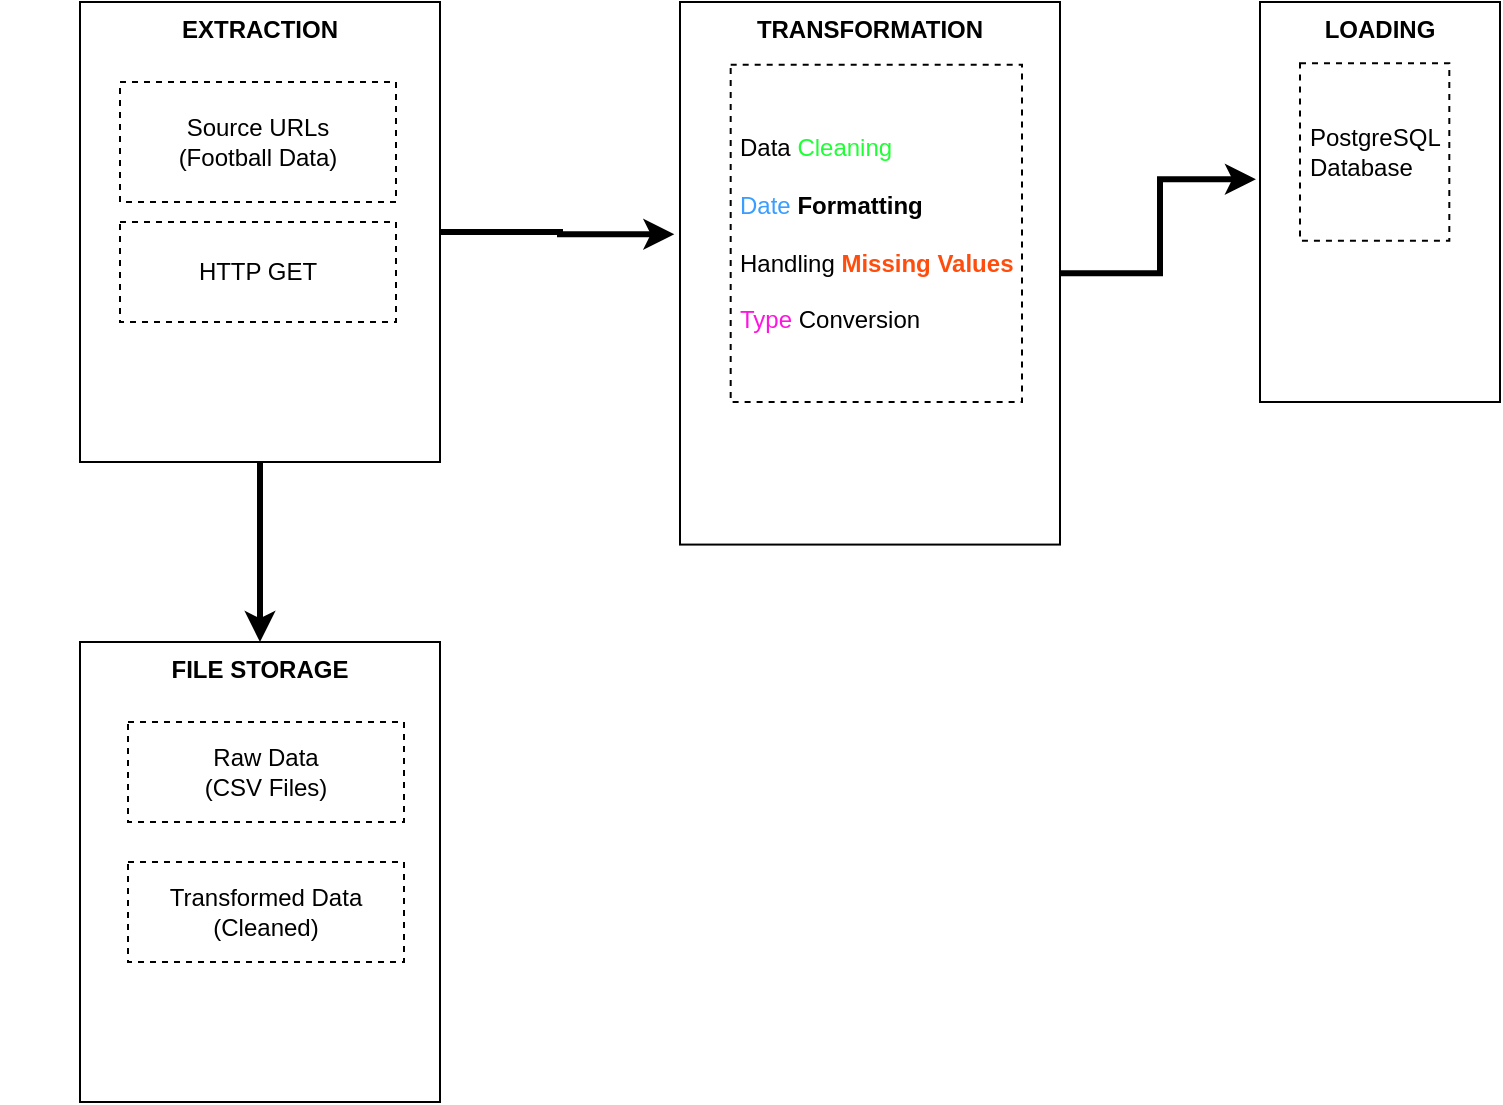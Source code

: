 <mxfile version="24.7.17">
  <diagram name="Page-1" id="n3B5YkHSr50NVOGglDGO">
    <mxGraphModel dx="1042" dy="565" grid="1" gridSize="10" guides="1" tooltips="1" connect="1" arrows="1" fold="1" page="1" pageScale="1" pageWidth="850" pageHeight="1100" math="0" shadow="0">
      <root>
        <mxCell id="0" />
        <mxCell id="1" parent="0" />
        <mxCell id="dVjfEOFco5szU3zNAtqy-5" value="" style="group" vertex="1" connectable="0" parent="1">
          <mxGeometry y="30" width="220" height="230" as="geometry" />
        </mxCell>
        <mxCell id="dVjfEOFco5szU3zNAtqy-2" value="&lt;b&gt;EXTRACTION&lt;/b&gt;" style="rounded=0;whiteSpace=wrap;html=1;strokeWidth=1;verticalAlign=top;" vertex="1" parent="dVjfEOFco5szU3zNAtqy-5">
          <mxGeometry x="40" width="180" height="230" as="geometry" />
        </mxCell>
        <mxCell id="dVjfEOFco5szU3zNAtqy-3" value="Source URLs&lt;div&gt;(Football Data)&lt;/div&gt;" style="rounded=0;whiteSpace=wrap;html=1;dashed=1;" vertex="1" parent="dVjfEOFco5szU3zNAtqy-5">
          <mxGeometry x="60" y="40" width="138" height="60" as="geometry" />
        </mxCell>
        <mxCell id="dVjfEOFco5szU3zNAtqy-4" value="HTTP GET" style="rounded=0;whiteSpace=wrap;html=1;dashed=1;" vertex="1" parent="dVjfEOFco5szU3zNAtqy-5">
          <mxGeometry x="60" y="110" width="138" height="50" as="geometry" />
        </mxCell>
        <mxCell id="dVjfEOFco5szU3zNAtqy-32" value="" style="shape=image;imageAspect=0;aspect=fixed;verticalLabelPosition=bottom;verticalAlign=top;image=https://th.bing.com/th/id/OIP.Khm0PmHiz_0EzhnlcY4dzgHaHa?w=2048&amp;h=2048&amp;rs=1&amp;pid=ImgDetMain;" vertex="1" parent="dVjfEOFco5szU3zNAtqy-5">
          <mxGeometry x="148" y="170" width="50" height="50" as="geometry" />
        </mxCell>
        <mxCell id="dVjfEOFco5szU3zNAtqy-33" value="" style="shape=image;imageAspect=0;aspect=fixed;verticalLabelPosition=bottom;verticalAlign=top;image=https://cdn.icon-icons.com/icons2/2415/PNG/512/python_original_logo_icon_146381.png;" vertex="1" parent="dVjfEOFco5szU3zNAtqy-5">
          <mxGeometry x="98" y="170" width="50" height="50" as="geometry" />
        </mxCell>
        <mxCell id="dVjfEOFco5szU3zNAtqy-6" value="" style="group" vertex="1" connectable="0" parent="1">
          <mxGeometry x="40" y="350" width="180" height="230" as="geometry" />
        </mxCell>
        <mxCell id="dVjfEOFco5szU3zNAtqy-7" value="&lt;b&gt;FILE STORAGE&lt;/b&gt;" style="rounded=0;whiteSpace=wrap;html=1;strokeWidth=1;verticalAlign=top;" vertex="1" parent="dVjfEOFco5szU3zNAtqy-6">
          <mxGeometry width="180" height="230" as="geometry" />
        </mxCell>
        <mxCell id="dVjfEOFco5szU3zNAtqy-8" value="&lt;span style=&quot;color: rgba(0, 0, 0, 0); font-family: monospace; font-size: 0px; text-align: start; text-wrap: nowrap;&quot;&gt;%3CmxGraphModel%3E%3Croot%3E%3CmxCell%20id%3D%220%22%2F%3E%3CmxCell%20id%3D%221%22%20parent%3D%220%22%2F%3E%3CmxCell%20id%3D%222%22%20value%3D%22%22%20style%3D%22group%22%20vertex%3D%221%22%20connectable%3D%220%22%20parent%3D%221%22%3E%3CmxGeometry%20x%3D%2270%22%20y%3D%2260%22%20width%3D%22150%22%20height%3D%22230%22%20as%3D%22geometry%22%2F%3E%3C%2FmxCell%3E%3CmxCell%20id%3D%223%22%20value%3D%22%26lt%3Bb%26gt%3BEXTRACTION%26lt%3B%2Fb%26gt%3B%22%20style%3D%22rounded%3D0%3BwhiteSpace%3Dwrap%3Bhtml%3D1%3BstrokeWidth%3D1%3BverticalAlign%3Dtop%3B%22%20vertex%3D%221%22%20parent%3D%222%22%3E%3CmxGeometry%20width%3D%22150%22%20height%3D%22230%22%20as%3D%22geometry%22%2F%3E%3C%2FmxCell%3E%3CmxCell%20id%3D%224%22%20value%3D%22Source%20URLs%26lt%3Bdiv%26gt%3B(Football%20Data)%26lt%3B%2Fdiv%26gt%3B%22%20style%3D%22rounded%3D0%3BwhiteSpace%3Dwrap%3Bhtml%3D1%3Bdashed%3D1%3B%22%20vertex%3D%221%22%20parent%3D%222%22%3E%3CmxGeometry%20x%3D%2220%22%20y%3D%2240%22%20width%3D%22115%22%20height%3D%2280%22%20as%3D%22geometry%22%2F%3E%3C%2FmxCell%3E%3CmxCell%20id%3D%225%22%20value%3D%22HTTP%20GET%22%20style%3D%22rounded%3D0%3BwhiteSpace%3Dwrap%3Bhtml%3D1%3Bdashed%3D1%3B%22%20vertex%3D%221%22%20parent%3D%222%22%3E%3CmxGeometry%20x%3D%2220%22%20y%3D%22150%22%20width%3D%22115%22%20height%3D%2260%22%20as%3D%22geometry%22%2F%3E%3C%2FmxCell%3E%3C%2Froot%3E%3C%2FmxGraphModel%3E&lt;/span&gt;Raw Data&lt;div&gt;(CSV Files)&lt;/div&gt;" style="rounded=0;whiteSpace=wrap;html=1;dashed=1;" vertex="1" parent="dVjfEOFco5szU3zNAtqy-6">
          <mxGeometry x="24" y="40" width="138" height="50" as="geometry" />
        </mxCell>
        <mxCell id="dVjfEOFco5szU3zNAtqy-9" value="Transformed Data&lt;div&gt;(Cleaned)&lt;/div&gt;" style="rounded=0;whiteSpace=wrap;html=1;dashed=1;" vertex="1" parent="dVjfEOFco5szU3zNAtqy-6">
          <mxGeometry x="24" y="110" width="138" height="50" as="geometry" />
        </mxCell>
        <mxCell id="dVjfEOFco5szU3zNAtqy-36" value="" style="shape=image;imageAspect=0;aspect=fixed;verticalLabelPosition=bottom;verticalAlign=top;image=https://th.bing.com/th/id/OIP.FZaKXBfueHSKBQM4B6p6eQHaHa?rs=1&amp;pid=ImgDetMain;" vertex="1" parent="dVjfEOFco5szU3zNAtqy-6">
          <mxGeometry x="110" y="170" width="40" height="40" as="geometry" />
        </mxCell>
        <mxCell id="dVjfEOFco5szU3zNAtqy-37" value="" style="shape=image;imageAspect=0;aspect=fixed;verticalLabelPosition=bottom;verticalAlign=top;image=https://th.bing.com/th/id/OIP.pJ7qwBWMkbrpWHaAzSSfywHaHa?rs=1&amp;pid=ImgDetMain;" vertex="1" parent="dVjfEOFco5szU3zNAtqy-6">
          <mxGeometry x="40" y="170" width="40" height="40" as="geometry" />
        </mxCell>
        <mxCell id="dVjfEOFco5szU3zNAtqy-10" style="edgeStyle=orthogonalEdgeStyle;rounded=0;orthogonalLoop=1;jettySize=auto;html=1;entryX=0.5;entryY=0;entryDx=0;entryDy=0;strokeWidth=3;" edge="1" parent="1" source="dVjfEOFco5szU3zNAtqy-2" target="dVjfEOFco5szU3zNAtqy-7">
          <mxGeometry relative="1" as="geometry" />
        </mxCell>
        <mxCell id="dVjfEOFco5szU3zNAtqy-11" value="" style="group" vertex="1" connectable="0" parent="1">
          <mxGeometry x="340" y="30" width="190" height="290" as="geometry" />
        </mxCell>
        <mxCell id="dVjfEOFco5szU3zNAtqy-12" value="&lt;b&gt;TRANSFORMATION&lt;/b&gt;" style="rounded=0;whiteSpace=wrap;html=1;strokeWidth=1;verticalAlign=top;" vertex="1" parent="dVjfEOFco5szU3zNAtqy-11">
          <mxGeometry width="190" height="271.29" as="geometry" />
        </mxCell>
        <mxCell id="dVjfEOFco5szU3zNAtqy-13" value="Data &lt;font color=&quot;#1fff35&quot;&gt;Cleaning&lt;/font&gt;&lt;div&gt;&lt;br&gt;&lt;div style=&quot;font-size: 12px;&quot;&gt;&lt;font color=&quot;#3b9dff&quot;&gt;Date &lt;/font&gt;&lt;b&gt;Formatting&lt;/b&gt;&lt;/div&gt;&lt;div style=&quot;font-size: 12px;&quot;&gt;&lt;br&gt;&lt;/div&gt;&lt;div style=&quot;font-size: 12px;&quot;&gt;Handling &lt;b&gt;&lt;font color=&quot;#ff4d0d&quot;&gt;Missing Values&lt;/font&gt;&lt;/b&gt;&lt;/div&gt;&lt;div style=&quot;font-size: 12px;&quot;&gt;&lt;br&gt;&lt;/div&gt;&lt;div style=&quot;font-size: 12px;&quot;&gt;&lt;font color=&quot;#ff14e0&quot;&gt;Type &lt;/font&gt;Conversion&lt;/div&gt;&lt;/div&gt;" style="rounded=0;whiteSpace=wrap;html=1;dashed=1;spacingTop=1;spacing=5;fontSize=12;align=left;" vertex="1" parent="dVjfEOFco5szU3zNAtqy-11">
          <mxGeometry x="25.34" y="31.35" width="145.66" height="168.65" as="geometry" />
        </mxCell>
        <mxCell id="dVjfEOFco5szU3zNAtqy-29" value="" style="shape=image;imageAspect=0;aspect=fixed;verticalLabelPosition=bottom;verticalAlign=top;image=https://th.bing.com/th/id/OIP.Khm0PmHiz_0EzhnlcY4dzgHaHa?w=2048&amp;h=2048&amp;rs=1&amp;pid=ImgDetMain;" vertex="1" parent="dVjfEOFco5szU3zNAtqy-11">
          <mxGeometry x="121" y="210" width="50" height="50" as="geometry" />
        </mxCell>
        <mxCell id="dVjfEOFco5szU3zNAtqy-31" value="" style="shape=image;imageAspect=0;aspect=fixed;verticalLabelPosition=bottom;verticalAlign=top;image=https://cdn.icon-icons.com/icons2/2415/PNG/512/python_original_logo_icon_146381.png;" vertex="1" parent="dVjfEOFco5szU3zNAtqy-11">
          <mxGeometry x="58" y="210" width="55" height="55" as="geometry" />
        </mxCell>
        <mxCell id="dVjfEOFco5szU3zNAtqy-35" value="" style="shape=image;imageAspect=0;aspect=fixed;verticalLabelPosition=bottom;verticalAlign=top;image=https://th.bing.com/th/id/R.3e98e9e20822e10aa3683e7e8b88e47f?rik=i3qJcWQwL9uFEQ&amp;pid=ImgRaw&amp;r=0;" vertex="1" parent="dVjfEOFco5szU3zNAtqy-11">
          <mxGeometry x="18" y="215" width="40" height="40" as="geometry" />
        </mxCell>
        <mxCell id="dVjfEOFco5szU3zNAtqy-21" style="edgeStyle=orthogonalEdgeStyle;rounded=0;orthogonalLoop=1;jettySize=auto;html=1;entryX=-0.015;entryY=0.428;entryDx=0;entryDy=0;entryPerimeter=0;strokeWidth=3;" edge="1" parent="1" source="dVjfEOFco5szU3zNAtqy-2" target="dVjfEOFco5szU3zNAtqy-12">
          <mxGeometry relative="1" as="geometry" />
        </mxCell>
        <mxCell id="dVjfEOFco5szU3zNAtqy-22" style="edgeStyle=orthogonalEdgeStyle;rounded=0;orthogonalLoop=1;jettySize=auto;html=1;entryX=-0.017;entryY=0.443;entryDx=0;entryDy=0;entryPerimeter=0;strokeWidth=3;" edge="1" parent="1" source="dVjfEOFco5szU3zNAtqy-12" target="dVjfEOFco5szU3zNAtqy-18">
          <mxGeometry relative="1" as="geometry" />
        </mxCell>
        <mxCell id="dVjfEOFco5szU3zNAtqy-18" value="&lt;b&gt;LOADING&lt;/b&gt;" style="rounded=0;whiteSpace=wrap;html=1;strokeWidth=1;verticalAlign=top;" vertex="1" parent="1">
          <mxGeometry x="630" y="30" width="120" height="200" as="geometry" />
        </mxCell>
        <mxCell id="dVjfEOFco5szU3zNAtqy-19" value="PostgreSQL Database" style="rounded=0;whiteSpace=wrap;html=1;dashed=1;spacingTop=1;spacing=5;fontSize=12;align=left;" vertex="1" parent="1">
          <mxGeometry x="650" y="60.67" width="74.66" height="88.65" as="geometry" />
        </mxCell>
        <mxCell id="dVjfEOFco5szU3zNAtqy-23" value="" style="shape=image;verticalLabelPosition=bottom;labelBackgroundColor=default;verticalAlign=top;aspect=fixed;imageAspect=0;image=https://www.myintervals.com/blog/wp-content/uploads/2011/12/postgresql-logo1.png;" vertex="1" parent="1">
          <mxGeometry x="660" y="160" width="60" height="66.67" as="geometry" />
        </mxCell>
      </root>
    </mxGraphModel>
  </diagram>
</mxfile>
